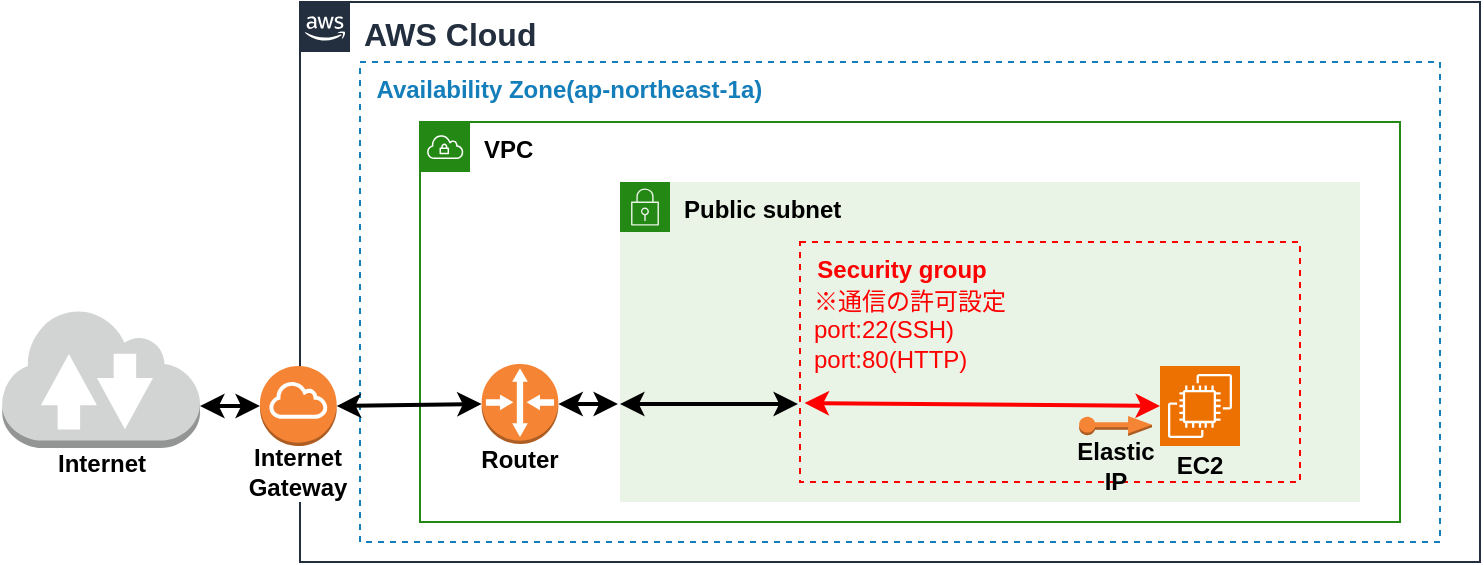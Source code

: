 <mxfile version="22.1.16" type="github">
  <diagram id="sJy378vkBmu3zpo50ejq" name="ページ1">
    <mxGraphModel dx="1042" dy="577" grid="1" gridSize="10" guides="1" tooltips="1" connect="1" arrows="1" fold="1" page="1" pageScale="1" pageWidth="827" pageHeight="1169" math="0" shadow="0">
      <root>
        <mxCell id="0" />
        <mxCell id="1" parent="0" />
        <mxCell id="R3VTfGZtO-Mdu-Q72Ekt-1" value="AWS Cloud" style="points=[[0,0],[0.25,0],[0.5,0],[0.75,0],[1,0],[1,0.25],[1,0.5],[1,0.75],[1,1],[0.75,1],[0.5,1],[0.25,1],[0,1],[0,0.75],[0,0.5],[0,0.25]];outlineConnect=0;gradientColor=none;html=1;whiteSpace=wrap;fontSize=16;fontStyle=1;container=1;pointerEvents=0;collapsible=0;recursiveResize=0;shape=mxgraph.aws4.group;grIcon=mxgraph.aws4.group_aws_cloud_alt;strokeColor=#232F3E;fillColor=none;verticalAlign=top;align=left;spacingLeft=30;fontColor=#232F3E;dashed=0;" parent="1" vertex="1">
          <mxGeometry x="200" y="60" width="590" height="280" as="geometry" />
        </mxCell>
        <mxCell id="R3VTfGZtO-Mdu-Q72Ekt-6" value="&amp;nbsp; Availability Zone(ap-northeast-1a)" style="fillColor=none;strokeColor=#147EBA;dashed=1;verticalAlign=top;fontStyle=1;fontColor=#147EBA;whiteSpace=wrap;html=1;align=left;" parent="R3VTfGZtO-Mdu-Q72Ekt-1" vertex="1">
          <mxGeometry x="30" y="30" width="540" height="240" as="geometry" />
        </mxCell>
        <mxCell id="R3VTfGZtO-Mdu-Q72Ekt-2" value="VPC" style="points=[[0,0],[0.25,0],[0.5,0],[0.75,0],[1,0],[1,0.25],[1,0.5],[1,0.75],[1,1],[0.75,1],[0.5,1],[0.25,1],[0,1],[0,0.75],[0,0.5],[0,0.25]];outlineConnect=0;gradientColor=none;html=1;whiteSpace=wrap;fontSize=12;fontStyle=1;container=1;pointerEvents=0;collapsible=0;recursiveResize=0;shape=mxgraph.aws4.group;grIcon=mxgraph.aws4.group_vpc;strokeColor=#248814;fillColor=none;verticalAlign=top;align=left;spacingLeft=30;fontColor=#000000;dashed=0;" parent="R3VTfGZtO-Mdu-Q72Ekt-1" vertex="1">
          <mxGeometry x="60" y="60" width="490" height="200" as="geometry" />
        </mxCell>
        <mxCell id="R3VTfGZtO-Mdu-Q72Ekt-39" value="Router" style="text;html=1;strokeColor=none;fillColor=none;align=center;verticalAlign=middle;whiteSpace=wrap;rounded=0;fontStyle=1" parent="R3VTfGZtO-Mdu-Q72Ekt-2" vertex="1">
          <mxGeometry x="19.84" y="154" width="60" height="30" as="geometry" />
        </mxCell>
        <mxCell id="R3VTfGZtO-Mdu-Q72Ekt-4" value="Public subnet" style="points=[[0,0],[0.25,0],[0.5,0],[0.75,0],[1,0],[1,0.25],[1,0.5],[1,0.75],[1,1],[0.75,1],[0.5,1],[0.25,1],[0,1],[0,0.75],[0,0.5],[0,0.25]];outlineConnect=0;gradientColor=none;html=1;whiteSpace=wrap;fontSize=12;fontStyle=1;container=1;pointerEvents=0;collapsible=0;recursiveResize=0;shape=mxgraph.aws4.group;grIcon=mxgraph.aws4.group_security_group;grStroke=0;strokeColor=#248814;fillColor=#E9F3E6;verticalAlign=top;align=left;spacingLeft=30;fontColor=#000000;dashed=0;" parent="R3VTfGZtO-Mdu-Q72Ekt-1" vertex="1">
          <mxGeometry x="160" y="90" width="370" height="160" as="geometry" />
        </mxCell>
        <mxCell id="R3VTfGZtO-Mdu-Q72Ekt-46" value="" style="endArrow=classic;startArrow=classic;html=1;rounded=0;strokeWidth=2;" parent="R3VTfGZtO-Mdu-Q72Ekt-4" edge="1">
          <mxGeometry width="50" height="50" relative="1" as="geometry">
            <mxPoint y="111" as="sourcePoint" />
            <mxPoint x="89" y="111" as="targetPoint" />
          </mxGeometry>
        </mxCell>
        <mxCell id="R3VTfGZtO-Mdu-Q72Ekt-40" value="Internet&lt;br&gt;Gateway" style="text;html=1;strokeColor=none;fillColor=default;align=center;verticalAlign=middle;whiteSpace=wrap;rounded=0;fontStyle=1" parent="R3VTfGZtO-Mdu-Q72Ekt-1" vertex="1">
          <mxGeometry x="-30.83" y="220" width="60" height="30" as="geometry" />
        </mxCell>
        <mxCell id="R3VTfGZtO-Mdu-Q72Ekt-8" value="" style="outlineConnect=0;dashed=0;verticalLabelPosition=bottom;verticalAlign=top;align=center;html=1;shape=mxgraph.aws3.internet_gateway;fillColor=#F58534;gradientColor=none;" parent="R3VTfGZtO-Mdu-Q72Ekt-1" vertex="1">
          <mxGeometry x="-20" y="182" width="38.34" height="40" as="geometry" />
        </mxCell>
        <mxCell id="R3VTfGZtO-Mdu-Q72Ekt-48" value="" style="endArrow=classic;startArrow=classic;html=1;rounded=0;entryX=1;entryY=0.5;entryDx=0;entryDy=0;entryPerimeter=0;exitX=0;exitY=0.5;exitDx=0;exitDy=0;exitPerimeter=0;strokeWidth=2;" parent="R3VTfGZtO-Mdu-Q72Ekt-1" source="R3VTfGZtO-Mdu-Q72Ekt-10" target="R3VTfGZtO-Mdu-Q72Ekt-8" edge="1">
          <mxGeometry width="50" height="50" relative="1" as="geometry">
            <mxPoint x="220" y="220" as="sourcePoint" />
            <mxPoint x="270" y="170" as="targetPoint" />
          </mxGeometry>
        </mxCell>
        <mxCell id="R3VTfGZtO-Mdu-Q72Ekt-42" value="" style="endArrow=classic;startArrow=classic;html=1;rounded=0;exitX=1;exitY=0.5;exitDx=0;exitDy=0;exitPerimeter=0;strokeWidth=2;" parent="R3VTfGZtO-Mdu-Q72Ekt-1" source="R3VTfGZtO-Mdu-Q72Ekt-10" edge="1">
          <mxGeometry width="50" height="50" relative="1" as="geometry">
            <mxPoint x="220" y="220" as="sourcePoint" />
            <mxPoint x="159" y="201" as="targetPoint" />
          </mxGeometry>
        </mxCell>
        <mxCell id="R3VTfGZtO-Mdu-Q72Ekt-16" value="&amp;nbsp; Security group" style="fillColor=none;strokeColor=#ff0000;verticalAlign=top;fontStyle=1;fontColor=#FF0000;whiteSpace=wrap;html=1;dashed=1;align=left;" parent="R3VTfGZtO-Mdu-Q72Ekt-1" vertex="1">
          <mxGeometry x="250" y="120" width="250" height="120" as="geometry" />
        </mxCell>
        <mxCell id="R3VTfGZtO-Mdu-Q72Ekt-36" value="" style="sketch=0;points=[[0,0,0],[0.25,0,0],[0.5,0,0],[0.75,0,0],[1,0,0],[0,1,0],[0.25,1,0],[0.5,1,0],[0.75,1,0],[1,1,0],[0,0.25,0],[0,0.5,0],[0,0.75,0],[1,0.25,0],[1,0.5,0],[1,0.75,0]];outlineConnect=0;fontColor=#232F3E;fillColor=#ED7100;strokeColor=#ffffff;dashed=0;verticalLabelPosition=bottom;verticalAlign=top;align=center;html=1;fontSize=12;fontStyle=0;aspect=fixed;shape=mxgraph.aws4.resourceIcon;resIcon=mxgraph.aws4.ec2;" parent="R3VTfGZtO-Mdu-Q72Ekt-1" vertex="1">
          <mxGeometry x="430" y="182" width="40" height="40" as="geometry" />
        </mxCell>
        <mxCell id="R3VTfGZtO-Mdu-Q72Ekt-37" value="EC2" style="text;html=1;strokeColor=none;fillColor=none;align=center;verticalAlign=middle;whiteSpace=wrap;rounded=0;fontStyle=1" parent="R3VTfGZtO-Mdu-Q72Ekt-1" vertex="1">
          <mxGeometry x="420" y="217" width="60" height="30" as="geometry" />
        </mxCell>
        <mxCell id="R3VTfGZtO-Mdu-Q72Ekt-47" value="" style="endArrow=classic;startArrow=classic;html=1;rounded=0;entryX=0;entryY=0.5;entryDx=0;entryDy=0;entryPerimeter=0;exitX=0.009;exitY=0.671;exitDx=0;exitDy=0;exitPerimeter=0;strokeWidth=2;strokeColor=#FF0000;" parent="R3VTfGZtO-Mdu-Q72Ekt-1" source="R3VTfGZtO-Mdu-Q72Ekt-16" target="R3VTfGZtO-Mdu-Q72Ekt-36" edge="1">
          <mxGeometry width="50" height="50" relative="1" as="geometry">
            <mxPoint x="260" y="218" as="sourcePoint" />
            <mxPoint x="310" y="168" as="targetPoint" />
          </mxGeometry>
        </mxCell>
        <mxCell id="-8KnsCUkzP_ov_TZV2t5-20" value="※通信の許可設定&lt;br&gt;port:22(SSH)&lt;br style=&quot;font-size: 12px;&quot;&gt;port:80(HTTP)" style="text;html=1;strokeColor=none;fillColor=none;align=left;verticalAlign=middle;whiteSpace=wrap;rounded=0;fontSize=12;fontStyle=0;fontColor=#FF0000;" parent="R3VTfGZtO-Mdu-Q72Ekt-1" vertex="1">
          <mxGeometry x="255" y="139" width="125.94" height="50" as="geometry" />
        </mxCell>
        <mxCell id="R3VTfGZtO-Mdu-Q72Ekt-10" value="" style="outlineConnect=0;dashed=0;verticalLabelPosition=bottom;verticalAlign=top;align=center;html=1;shape=mxgraph.aws3.router;fillColor=#F58534;gradientColor=none;" parent="R3VTfGZtO-Mdu-Q72Ekt-1" vertex="1">
          <mxGeometry x="90.83" y="181" width="38.33" height="40" as="geometry" />
        </mxCell>
        <mxCell id="R3VTfGZtO-Mdu-Q72Ekt-17" value="" style="outlineConnect=0;dashed=0;verticalLabelPosition=bottom;verticalAlign=top;align=center;html=1;shape=mxgraph.aws3.elastic_ip;fillColor=#F58534;gradientColor=none;" parent="R3VTfGZtO-Mdu-Q72Ekt-1" vertex="1">
          <mxGeometry x="389.57" y="207" width="36.43" height="10" as="geometry" />
        </mxCell>
        <mxCell id="R3VTfGZtO-Mdu-Q72Ekt-38" value="Elastic&lt;br&gt;IP" style="text;html=1;strokeColor=none;fillColor=none;align=center;verticalAlign=middle;whiteSpace=wrap;rounded=0;fontStyle=1;fillStyle=auto;" parent="R3VTfGZtO-Mdu-Q72Ekt-1" vertex="1">
          <mxGeometry x="377.78" y="217" width="60" height="30" as="geometry" />
        </mxCell>
        <mxCell id="R3VTfGZtO-Mdu-Q72Ekt-9" value="" style="outlineConnect=0;dashed=0;verticalLabelPosition=bottom;verticalAlign=top;align=center;html=1;shape=mxgraph.aws3.internet_2;fillColor=#D2D3D3;gradientColor=none;" parent="1" vertex="1">
          <mxGeometry x="51.11" y="213" width="98.89" height="70" as="geometry" />
        </mxCell>
        <mxCell id="R3VTfGZtO-Mdu-Q72Ekt-41" value="Internet" style="text;html=1;strokeColor=none;fillColor=none;align=center;verticalAlign=middle;whiteSpace=wrap;rounded=0;fontStyle=1" parent="1" vertex="1">
          <mxGeometry x="71.11" y="275.72" width="60" height="30" as="geometry" />
        </mxCell>
        <mxCell id="R3VTfGZtO-Mdu-Q72Ekt-49" value="" style="endArrow=classic;startArrow=classic;html=1;rounded=0;exitX=1;exitY=0.7;exitDx=0;exitDy=0;exitPerimeter=0;entryX=0;entryY=0.5;entryDx=0;entryDy=0;entryPerimeter=0;strokeWidth=2;" parent="1" source="R3VTfGZtO-Mdu-Q72Ekt-9" target="R3VTfGZtO-Mdu-Q72Ekt-8" edge="1">
          <mxGeometry width="50" height="50" relative="1" as="geometry">
            <mxPoint x="420" y="280" as="sourcePoint" />
            <mxPoint x="470" y="230" as="targetPoint" />
          </mxGeometry>
        </mxCell>
      </root>
    </mxGraphModel>
  </diagram>
</mxfile>
